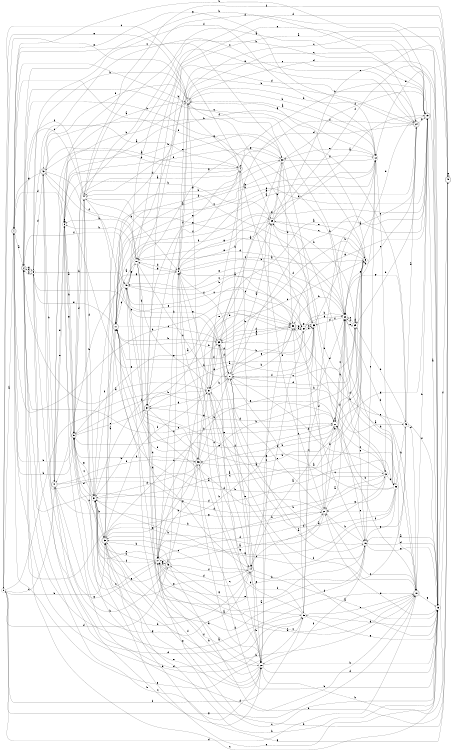 digraph n38_6 {
__start0 [label="" shape="none"];

rankdir=LR;
size="8,5";

s0 [style="filled", color="black", fillcolor="white" shape="circle", label="0"];
s1 [style="rounded,filled", color="black", fillcolor="white" shape="doublecircle", label="1"];
s2 [style="rounded,filled", color="black", fillcolor="white" shape="doublecircle", label="2"];
s3 [style="filled", color="black", fillcolor="white" shape="circle", label="3"];
s4 [style="rounded,filled", color="black", fillcolor="white" shape="doublecircle", label="4"];
s5 [style="rounded,filled", color="black", fillcolor="white" shape="doublecircle", label="5"];
s6 [style="filled", color="black", fillcolor="white" shape="circle", label="6"];
s7 [style="rounded,filled", color="black", fillcolor="white" shape="doublecircle", label="7"];
s8 [style="filled", color="black", fillcolor="white" shape="circle", label="8"];
s9 [style="filled", color="black", fillcolor="white" shape="circle", label="9"];
s10 [style="filled", color="black", fillcolor="white" shape="circle", label="10"];
s11 [style="rounded,filled", color="black", fillcolor="white" shape="doublecircle", label="11"];
s12 [style="filled", color="black", fillcolor="white" shape="circle", label="12"];
s13 [style="filled", color="black", fillcolor="white" shape="circle", label="13"];
s14 [style="rounded,filled", color="black", fillcolor="white" shape="doublecircle", label="14"];
s15 [style="filled", color="black", fillcolor="white" shape="circle", label="15"];
s16 [style="filled", color="black", fillcolor="white" shape="circle", label="16"];
s17 [style="filled", color="black", fillcolor="white" shape="circle", label="17"];
s18 [style="rounded,filled", color="black", fillcolor="white" shape="doublecircle", label="18"];
s19 [style="rounded,filled", color="black", fillcolor="white" shape="doublecircle", label="19"];
s20 [style="filled", color="black", fillcolor="white" shape="circle", label="20"];
s21 [style="rounded,filled", color="black", fillcolor="white" shape="doublecircle", label="21"];
s22 [style="filled", color="black", fillcolor="white" shape="circle", label="22"];
s23 [style="rounded,filled", color="black", fillcolor="white" shape="doublecircle", label="23"];
s24 [style="rounded,filled", color="black", fillcolor="white" shape="doublecircle", label="24"];
s25 [style="filled", color="black", fillcolor="white" shape="circle", label="25"];
s26 [style="filled", color="black", fillcolor="white" shape="circle", label="26"];
s27 [style="rounded,filled", color="black", fillcolor="white" shape="doublecircle", label="27"];
s28 [style="filled", color="black", fillcolor="white" shape="circle", label="28"];
s29 [style="rounded,filled", color="black", fillcolor="white" shape="doublecircle", label="29"];
s30 [style="filled", color="black", fillcolor="white" shape="circle", label="30"];
s31 [style="filled", color="black", fillcolor="white" shape="circle", label="31"];
s32 [style="filled", color="black", fillcolor="white" shape="circle", label="32"];
s33 [style="filled", color="black", fillcolor="white" shape="circle", label="33"];
s34 [style="rounded,filled", color="black", fillcolor="white" shape="doublecircle", label="34"];
s35 [style="filled", color="black", fillcolor="white" shape="circle", label="35"];
s36 [style="rounded,filled", color="black", fillcolor="white" shape="doublecircle", label="36"];
s37 [style="filled", color="black", fillcolor="white" shape="circle", label="37"];
s38 [style="rounded,filled", color="black", fillcolor="white" shape="doublecircle", label="38"];
s39 [style="filled", color="black", fillcolor="white" shape="circle", label="39"];
s40 [style="filled", color="black", fillcolor="white" shape="circle", label="40"];
s41 [style="rounded,filled", color="black", fillcolor="white" shape="doublecircle", label="41"];
s42 [style="rounded,filled", color="black", fillcolor="white" shape="doublecircle", label="42"];
s43 [style="filled", color="black", fillcolor="white" shape="circle", label="43"];
s44 [style="filled", color="black", fillcolor="white" shape="circle", label="44"];
s45 [style="rounded,filled", color="black", fillcolor="white" shape="doublecircle", label="45"];
s46 [style="rounded,filled", color="black", fillcolor="white" shape="doublecircle", label="46"];
s0 -> s1 [label="a"];
s0 -> s23 [label="b"];
s0 -> s41 [label="c"];
s0 -> s46 [label="d"];
s0 -> s7 [label="e"];
s0 -> s35 [label="f"];
s0 -> s18 [label="g"];
s0 -> s22 [label="h"];
s1 -> s2 [label="a"];
s1 -> s38 [label="b"];
s1 -> s30 [label="c"];
s1 -> s6 [label="d"];
s1 -> s35 [label="e"];
s1 -> s20 [label="f"];
s1 -> s12 [label="g"];
s1 -> s5 [label="h"];
s2 -> s3 [label="a"];
s2 -> s29 [label="b"];
s2 -> s43 [label="c"];
s2 -> s26 [label="d"];
s2 -> s22 [label="e"];
s2 -> s40 [label="f"];
s2 -> s3 [label="g"];
s2 -> s24 [label="h"];
s3 -> s4 [label="a"];
s3 -> s28 [label="b"];
s3 -> s2 [label="c"];
s3 -> s42 [label="d"];
s3 -> s32 [label="e"];
s3 -> s12 [label="f"];
s3 -> s17 [label="g"];
s3 -> s40 [label="h"];
s4 -> s5 [label="a"];
s4 -> s42 [label="b"];
s4 -> s0 [label="c"];
s4 -> s6 [label="d"];
s4 -> s34 [label="e"];
s4 -> s34 [label="f"];
s4 -> s7 [label="g"];
s4 -> s14 [label="h"];
s5 -> s6 [label="a"];
s5 -> s22 [label="b"];
s5 -> s23 [label="c"];
s5 -> s44 [label="d"];
s5 -> s34 [label="e"];
s5 -> s31 [label="f"];
s5 -> s37 [label="g"];
s5 -> s1 [label="h"];
s6 -> s7 [label="a"];
s6 -> s7 [label="b"];
s6 -> s6 [label="c"];
s6 -> s18 [label="d"];
s6 -> s41 [label="e"];
s6 -> s30 [label="f"];
s6 -> s5 [label="g"];
s6 -> s5 [label="h"];
s7 -> s8 [label="a"];
s7 -> s12 [label="b"];
s7 -> s15 [label="c"];
s7 -> s15 [label="d"];
s7 -> s0 [label="e"];
s7 -> s42 [label="f"];
s7 -> s36 [label="g"];
s7 -> s3 [label="h"];
s8 -> s9 [label="a"];
s8 -> s16 [label="b"];
s8 -> s14 [label="c"];
s8 -> s10 [label="d"];
s8 -> s29 [label="e"];
s8 -> s7 [label="f"];
s8 -> s10 [label="g"];
s8 -> s20 [label="h"];
s9 -> s10 [label="a"];
s9 -> s36 [label="b"];
s9 -> s31 [label="c"];
s9 -> s22 [label="d"];
s9 -> s29 [label="e"];
s9 -> s39 [label="f"];
s9 -> s7 [label="g"];
s9 -> s36 [label="h"];
s10 -> s11 [label="a"];
s10 -> s6 [label="b"];
s10 -> s27 [label="c"];
s10 -> s20 [label="d"];
s10 -> s31 [label="e"];
s10 -> s34 [label="f"];
s10 -> s26 [label="g"];
s10 -> s6 [label="h"];
s11 -> s12 [label="a"];
s11 -> s30 [label="b"];
s11 -> s39 [label="c"];
s11 -> s40 [label="d"];
s11 -> s3 [label="e"];
s11 -> s33 [label="f"];
s11 -> s19 [label="g"];
s11 -> s39 [label="h"];
s12 -> s7 [label="a"];
s12 -> s11 [label="b"];
s12 -> s13 [label="c"];
s12 -> s25 [label="d"];
s12 -> s30 [label="e"];
s12 -> s6 [label="f"];
s12 -> s17 [label="g"];
s12 -> s39 [label="h"];
s13 -> s14 [label="a"];
s13 -> s27 [label="b"];
s13 -> s22 [label="c"];
s13 -> s42 [label="d"];
s13 -> s26 [label="e"];
s13 -> s38 [label="f"];
s13 -> s21 [label="g"];
s13 -> s44 [label="h"];
s14 -> s15 [label="a"];
s14 -> s28 [label="b"];
s14 -> s23 [label="c"];
s14 -> s17 [label="d"];
s14 -> s37 [label="e"];
s14 -> s39 [label="f"];
s14 -> s11 [label="g"];
s14 -> s6 [label="h"];
s15 -> s16 [label="a"];
s15 -> s23 [label="b"];
s15 -> s2 [label="c"];
s15 -> s21 [label="d"];
s15 -> s12 [label="e"];
s15 -> s45 [label="f"];
s15 -> s35 [label="g"];
s15 -> s31 [label="h"];
s16 -> s17 [label="a"];
s16 -> s39 [label="b"];
s16 -> s12 [label="c"];
s16 -> s15 [label="d"];
s16 -> s40 [label="e"];
s16 -> s28 [label="f"];
s16 -> s15 [label="g"];
s16 -> s21 [label="h"];
s17 -> s18 [label="a"];
s17 -> s37 [label="b"];
s17 -> s5 [label="c"];
s17 -> s21 [label="d"];
s17 -> s20 [label="e"];
s17 -> s37 [label="f"];
s17 -> s46 [label="g"];
s17 -> s13 [label="h"];
s18 -> s2 [label="a"];
s18 -> s19 [label="b"];
s18 -> s46 [label="c"];
s18 -> s0 [label="d"];
s18 -> s20 [label="e"];
s18 -> s22 [label="f"];
s18 -> s15 [label="g"];
s18 -> s20 [label="h"];
s19 -> s15 [label="a"];
s19 -> s1 [label="b"];
s19 -> s10 [label="c"];
s19 -> s20 [label="d"];
s19 -> s23 [label="e"];
s19 -> s30 [label="f"];
s19 -> s28 [label="g"];
s19 -> s4 [label="h"];
s20 -> s21 [label="a"];
s20 -> s38 [label="b"];
s20 -> s44 [label="c"];
s20 -> s33 [label="d"];
s20 -> s25 [label="e"];
s20 -> s18 [label="f"];
s20 -> s21 [label="g"];
s20 -> s1 [label="h"];
s21 -> s17 [label="a"];
s21 -> s22 [label="b"];
s21 -> s18 [label="c"];
s21 -> s40 [label="d"];
s21 -> s27 [label="e"];
s21 -> s4 [label="f"];
s21 -> s37 [label="g"];
s21 -> s1 [label="h"];
s22 -> s14 [label="a"];
s22 -> s23 [label="b"];
s22 -> s20 [label="c"];
s22 -> s34 [label="d"];
s22 -> s11 [label="e"];
s22 -> s22 [label="f"];
s22 -> s19 [label="g"];
s22 -> s20 [label="h"];
s23 -> s11 [label="a"];
s23 -> s24 [label="b"];
s23 -> s15 [label="c"];
s23 -> s16 [label="d"];
s23 -> s22 [label="e"];
s23 -> s31 [label="f"];
s23 -> s36 [label="g"];
s23 -> s46 [label="h"];
s24 -> s11 [label="a"];
s24 -> s25 [label="b"];
s24 -> s20 [label="c"];
s24 -> s31 [label="d"];
s24 -> s5 [label="e"];
s24 -> s4 [label="f"];
s24 -> s19 [label="g"];
s24 -> s7 [label="h"];
s25 -> s26 [label="a"];
s25 -> s29 [label="b"];
s25 -> s20 [label="c"];
s25 -> s25 [label="d"];
s25 -> s16 [label="e"];
s25 -> s20 [label="f"];
s25 -> s9 [label="g"];
s25 -> s17 [label="h"];
s26 -> s27 [label="a"];
s26 -> s22 [label="b"];
s26 -> s21 [label="c"];
s26 -> s31 [label="d"];
s26 -> s16 [label="e"];
s26 -> s29 [label="f"];
s26 -> s37 [label="g"];
s26 -> s43 [label="h"];
s27 -> s16 [label="a"];
s27 -> s19 [label="b"];
s27 -> s25 [label="c"];
s27 -> s25 [label="d"];
s27 -> s28 [label="e"];
s27 -> s8 [label="f"];
s27 -> s38 [label="g"];
s27 -> s4 [label="h"];
s28 -> s17 [label="a"];
s28 -> s15 [label="b"];
s28 -> s29 [label="c"];
s28 -> s15 [label="d"];
s28 -> s23 [label="e"];
s28 -> s11 [label="f"];
s28 -> s8 [label="g"];
s28 -> s17 [label="h"];
s29 -> s19 [label="a"];
s29 -> s30 [label="b"];
s29 -> s9 [label="c"];
s29 -> s13 [label="d"];
s29 -> s45 [label="e"];
s29 -> s15 [label="f"];
s29 -> s8 [label="g"];
s29 -> s6 [label="h"];
s30 -> s27 [label="a"];
s30 -> s16 [label="b"];
s30 -> s31 [label="c"];
s30 -> s11 [label="d"];
s30 -> s44 [label="e"];
s30 -> s12 [label="f"];
s30 -> s10 [label="g"];
s30 -> s38 [label="h"];
s31 -> s2 [label="a"];
s31 -> s32 [label="b"];
s31 -> s14 [label="c"];
s31 -> s15 [label="d"];
s31 -> s39 [label="e"];
s31 -> s18 [label="f"];
s31 -> s8 [label="g"];
s31 -> s27 [label="h"];
s32 -> s5 [label="a"];
s32 -> s11 [label="b"];
s32 -> s16 [label="c"];
s32 -> s33 [label="d"];
s32 -> s33 [label="e"];
s32 -> s14 [label="f"];
s32 -> s20 [label="g"];
s32 -> s20 [label="h"];
s33 -> s34 [label="a"];
s33 -> s37 [label="b"];
s33 -> s40 [label="c"];
s33 -> s21 [label="d"];
s33 -> s40 [label="e"];
s33 -> s27 [label="f"];
s33 -> s7 [label="g"];
s33 -> s12 [label="h"];
s34 -> s35 [label="a"];
s34 -> s37 [label="b"];
s34 -> s36 [label="c"];
s34 -> s17 [label="d"];
s34 -> s38 [label="e"];
s34 -> s28 [label="f"];
s34 -> s31 [label="g"];
s34 -> s17 [label="h"];
s35 -> s24 [label="a"];
s35 -> s36 [label="b"];
s35 -> s33 [label="c"];
s35 -> s3 [label="d"];
s35 -> s18 [label="e"];
s35 -> s14 [label="f"];
s35 -> s15 [label="g"];
s35 -> s2 [label="h"];
s36 -> s19 [label="a"];
s36 -> s17 [label="b"];
s36 -> s28 [label="c"];
s36 -> s37 [label="d"];
s36 -> s11 [label="e"];
s36 -> s5 [label="f"];
s36 -> s31 [label="g"];
s36 -> s27 [label="h"];
s37 -> s9 [label="a"];
s37 -> s23 [label="b"];
s37 -> s5 [label="c"];
s37 -> s5 [label="d"];
s37 -> s15 [label="e"];
s37 -> s11 [label="f"];
s37 -> s8 [label="g"];
s37 -> s18 [label="h"];
s38 -> s8 [label="a"];
s38 -> s27 [label="b"];
s38 -> s35 [label="c"];
s38 -> s39 [label="d"];
s38 -> s39 [label="e"];
s38 -> s32 [label="f"];
s38 -> s33 [label="g"];
s38 -> s32 [label="h"];
s39 -> s38 [label="a"];
s39 -> s40 [label="b"];
s39 -> s29 [label="c"];
s39 -> s27 [label="d"];
s39 -> s42 [label="e"];
s39 -> s27 [label="f"];
s39 -> s28 [label="g"];
s39 -> s43 [label="h"];
s40 -> s13 [label="a"];
s40 -> s33 [label="b"];
s40 -> s32 [label="c"];
s40 -> s24 [label="d"];
s40 -> s19 [label="e"];
s40 -> s29 [label="f"];
s40 -> s10 [label="g"];
s40 -> s41 [label="h"];
s41 -> s9 [label="a"];
s41 -> s21 [label="b"];
s41 -> s28 [label="c"];
s41 -> s15 [label="d"];
s41 -> s6 [label="e"];
s41 -> s36 [label="f"];
s41 -> s14 [label="g"];
s41 -> s30 [label="h"];
s42 -> s4 [label="a"];
s42 -> s41 [label="b"];
s42 -> s24 [label="c"];
s42 -> s35 [label="d"];
s42 -> s39 [label="e"];
s42 -> s10 [label="f"];
s42 -> s1 [label="g"];
s42 -> s9 [label="h"];
s43 -> s24 [label="a"];
s43 -> s25 [label="b"];
s43 -> s23 [label="c"];
s43 -> s18 [label="d"];
s43 -> s23 [label="e"];
s43 -> s15 [label="f"];
s43 -> s20 [label="g"];
s43 -> s38 [label="h"];
s44 -> s19 [label="a"];
s44 -> s19 [label="b"];
s44 -> s2 [label="c"];
s44 -> s37 [label="d"];
s44 -> s28 [label="e"];
s44 -> s2 [label="f"];
s44 -> s32 [label="g"];
s44 -> s8 [label="h"];
s45 -> s34 [label="a"];
s45 -> s28 [label="b"];
s45 -> s8 [label="c"];
s45 -> s10 [label="d"];
s45 -> s45 [label="e"];
s45 -> s44 [label="f"];
s45 -> s23 [label="g"];
s45 -> s17 [label="h"];
s46 -> s17 [label="a"];
s46 -> s45 [label="b"];
s46 -> s8 [label="c"];
s46 -> s38 [label="d"];
s46 -> s44 [label="e"];
s46 -> s14 [label="f"];
s46 -> s37 [label="g"];
s46 -> s41 [label="h"];

}